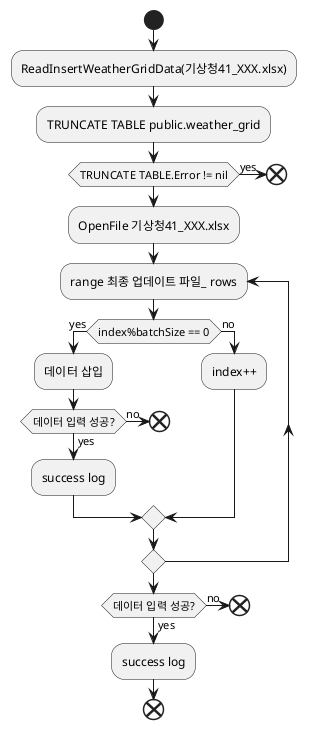 @startuml
'https://plantuml.com/activity-diagram-beta

start
:ReadInsertWeatherGridData(기상청41_XXX.xlsx);
:TRUNCATE TABLE public.weather_grid;
if (TRUNCATE TABLE.Error != nil) then (yes)
    end
'    stop
endif;
:OpenFile 기상청41_XXX.xlsx;
repeat:range 최종 업데이트 파일_ rows;
if (index%batchSize == 0) then (yes)
  :데이터 삽입;
  if (데이터 입력 성공?) then (yes)
    :success log;
  else (no)
    end
  endif
else (no)
  :index++;
endif
repeat while
if (데이터 입력 성공?) then (yes)
    :success log;
  else (no)
    end
  endif

end

@enduml
